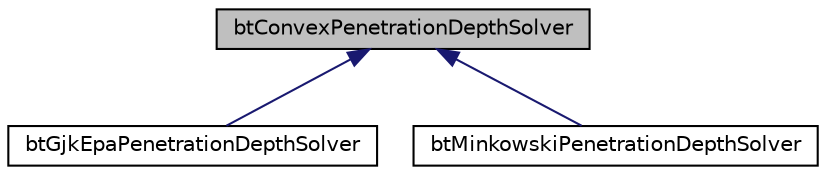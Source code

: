 digraph G
{
  edge [fontname="Helvetica",fontsize="10",labelfontname="Helvetica",labelfontsize="10"];
  node [fontname="Helvetica",fontsize="10",shape=record];
  Node1 [label="btConvexPenetrationDepthSolver",height=0.2,width=0.4,color="black", fillcolor="grey75", style="filled" fontcolor="black"];
  Node1 -> Node2 [dir="back",color="midnightblue",fontsize="10",style="solid",fontname="Helvetica"];
  Node2 [label="btGjkEpaPenetrationDepthSolver",height=0.2,width=0.4,color="black", fillcolor="white", style="filled",URL="$classbtGjkEpaPenetrationDepthSolver.html",tooltip="EpaPenetrationDepthSolver uses the Expanding Polytope Algorithm to calculate the penetration depth be..."];
  Node1 -> Node3 [dir="back",color="midnightblue",fontsize="10",style="solid",fontname="Helvetica"];
  Node3 [label="btMinkowskiPenetrationDepthSolver",height=0.2,width=0.4,color="black", fillcolor="white", style="filled",URL="$classbtMinkowskiPenetrationDepthSolver.html",tooltip="MinkowskiPenetrationDepthSolver implements bruteforce penetration depth estimation."];
}
